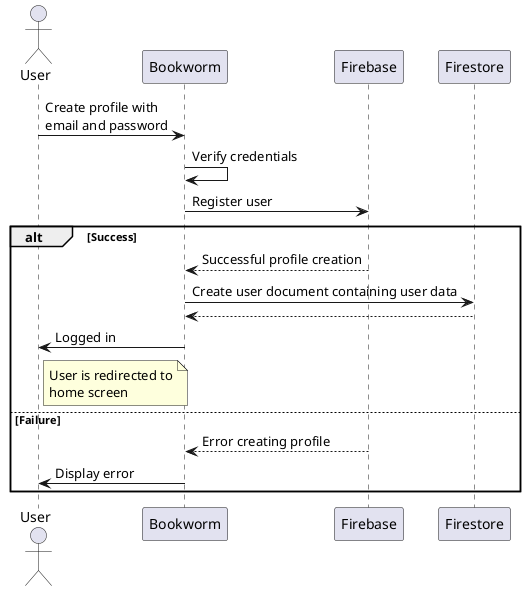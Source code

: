 @startuml

actor User
participant App as "Bookworm"

User -> App: Create profile with\nemail and password
App -> App: Verify credentials
App -> Firebase: Register user

alt Success

    Firebase --> App: Successful profile creation
    App -> Firestore: Create user document containing user data
    App <-- Firestore
    User <- App: Logged in
    note right of User: User is redirected to\nhome screen

else Failure

    Firebase --> App: Error creating profile
    User <- App: Display error

end

@enduml